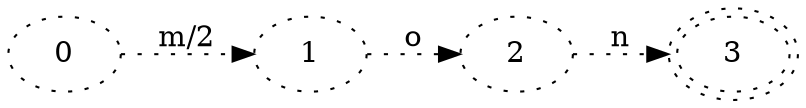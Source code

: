 digraph automaton {
  labelloc="l";
  labeljust="l";
  rankdir="LR";

  0 -> 1 [label="m/2",style="dotted"];
  1 -> 2 [label="o",style="dotted"];
  2 -> 3 [label="n",style="dotted"];

  0,1,2,3 [style="dotted"];
  3 [peripheries=2];
}
